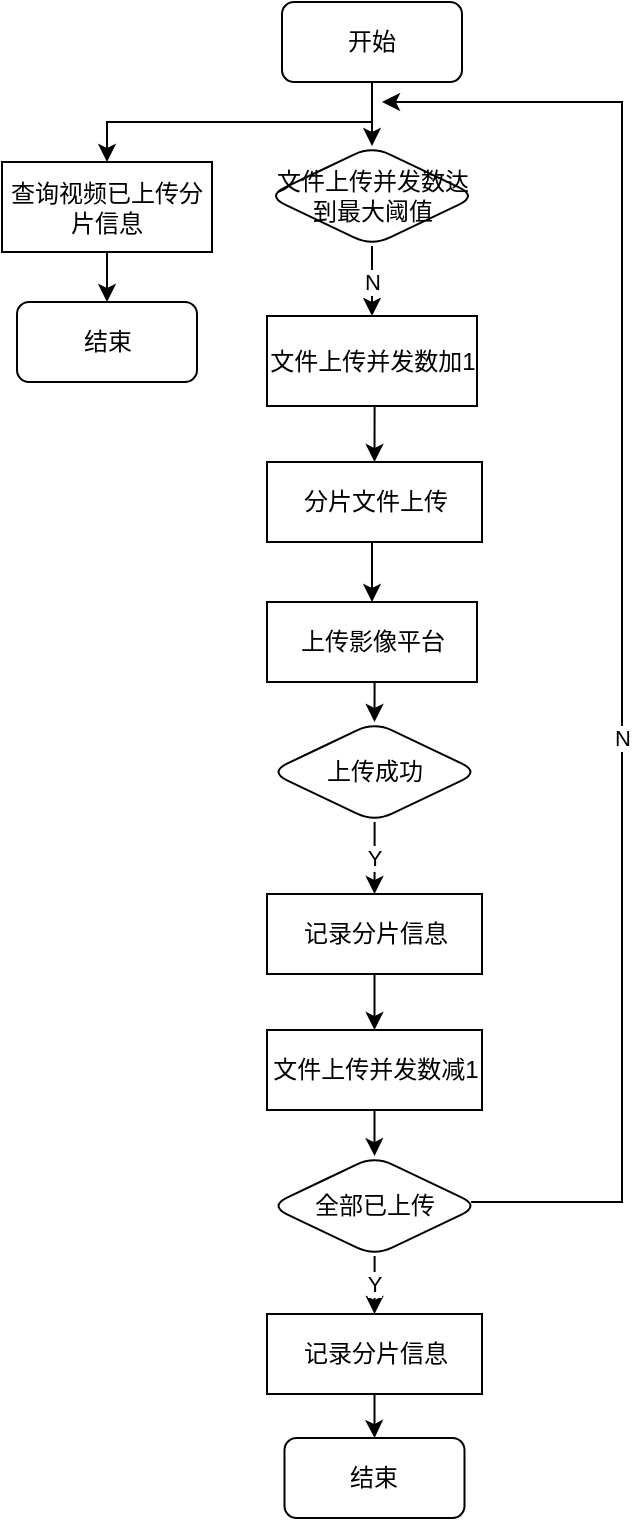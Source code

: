<mxfile version="20.0.1" type="github">
  <diagram id="VuLt2vJsOYCiin1lV97F" name="Page-1">
    <mxGraphModel dx="1038" dy="545" grid="0" gridSize="10" guides="1" tooltips="1" connect="1" arrows="1" fold="1" page="1" pageScale="1" pageWidth="827" pageHeight="1169" math="0" shadow="0">
      <root>
        <mxCell id="0" />
        <mxCell id="1" parent="0" />
        <mxCell id="1YPeotsfrwb8P1-ovOkX-18" value="" style="edgeStyle=orthogonalEdgeStyle;rounded=0;orthogonalLoop=1;jettySize=auto;html=1;" parent="1" source="1YPeotsfrwb8P1-ovOkX-6" target="1YPeotsfrwb8P1-ovOkX-17" edge="1">
          <mxGeometry relative="1" as="geometry" />
        </mxCell>
        <mxCell id="1YPeotsfrwb8P1-ovOkX-31" style="edgeStyle=orthogonalEdgeStyle;rounded=0;orthogonalLoop=1;jettySize=auto;html=1;exitX=0.5;exitY=1;exitDx=0;exitDy=0;" parent="1" source="1YPeotsfrwb8P1-ovOkX-6" target="1YPeotsfrwb8P1-ovOkX-13" edge="1">
          <mxGeometry relative="1" as="geometry" />
        </mxCell>
        <mxCell id="1YPeotsfrwb8P1-ovOkX-6" value="开始" style="rounded=1;whiteSpace=wrap;html=1;" parent="1" vertex="1">
          <mxGeometry x="360" y="86" width="90" height="40" as="geometry" />
        </mxCell>
        <mxCell id="1YPeotsfrwb8P1-ovOkX-20" style="edgeStyle=orthogonalEdgeStyle;rounded=0;orthogonalLoop=1;jettySize=auto;html=1;exitX=0.5;exitY=1;exitDx=0;exitDy=0;entryX=0.5;entryY=0;entryDx=0;entryDy=0;" parent="1" source="1YPeotsfrwb8P1-ovOkX-10" target="1YPeotsfrwb8P1-ovOkX-12" edge="1">
          <mxGeometry relative="1" as="geometry" />
        </mxCell>
        <mxCell id="1YPeotsfrwb8P1-ovOkX-10" value="文件上传并发数加1" style="rounded=0;whiteSpace=wrap;html=1;" parent="1" vertex="1">
          <mxGeometry x="352.5" y="243" width="105" height="45" as="geometry" />
        </mxCell>
        <mxCell id="1YPeotsfrwb8P1-ovOkX-25" style="edgeStyle=orthogonalEdgeStyle;rounded=0;orthogonalLoop=1;jettySize=auto;html=1;exitX=0.5;exitY=1;exitDx=0;exitDy=0;entryX=0.5;entryY=0;entryDx=0;entryDy=0;" parent="1" source="1YPeotsfrwb8P1-ovOkX-12" target="1YPeotsfrwb8P1-ovOkX-21" edge="1">
          <mxGeometry relative="1" as="geometry" />
        </mxCell>
        <mxCell id="1YPeotsfrwb8P1-ovOkX-12" value="分片文件上传" style="rounded=0;whiteSpace=wrap;html=1;" parent="1" vertex="1">
          <mxGeometry x="352.5" y="316" width="107.5" height="40" as="geometry" />
        </mxCell>
        <mxCell id="1YPeotsfrwb8P1-ovOkX-33" value="" style="edgeStyle=orthogonalEdgeStyle;rounded=0;orthogonalLoop=1;jettySize=auto;html=1;" parent="1" source="1YPeotsfrwb8P1-ovOkX-13" target="1YPeotsfrwb8P1-ovOkX-32" edge="1">
          <mxGeometry relative="1" as="geometry" />
        </mxCell>
        <mxCell id="1YPeotsfrwb8P1-ovOkX-13" value="查询视频已上传分片信息" style="rounded=0;whiteSpace=wrap;html=1;" parent="1" vertex="1">
          <mxGeometry x="220" y="166" width="105" height="45" as="geometry" />
        </mxCell>
        <mxCell id="1YPeotsfrwb8P1-ovOkX-19" value="N" style="edgeStyle=orthogonalEdgeStyle;rounded=0;orthogonalLoop=1;jettySize=auto;html=1;exitX=0.5;exitY=1;exitDx=0;exitDy=0;entryX=0.5;entryY=0;entryDx=0;entryDy=0;" parent="1" source="1YPeotsfrwb8P1-ovOkX-17" target="1YPeotsfrwb8P1-ovOkX-10" edge="1">
          <mxGeometry relative="1" as="geometry" />
        </mxCell>
        <mxCell id="1YPeotsfrwb8P1-ovOkX-17" value="文件上传并发数达到最大阈值" style="rhombus;whiteSpace=wrap;html=1;rounded=1;" parent="1" vertex="1">
          <mxGeometry x="352.5" y="158" width="105" height="50" as="geometry" />
        </mxCell>
        <mxCell id="1YPeotsfrwb8P1-ovOkX-26" style="edgeStyle=orthogonalEdgeStyle;rounded=0;orthogonalLoop=1;jettySize=auto;html=1;exitX=0.5;exitY=1;exitDx=0;exitDy=0;entryX=0.5;entryY=0;entryDx=0;entryDy=0;" parent="1" source="1YPeotsfrwb8P1-ovOkX-21" target="1YPeotsfrwb8P1-ovOkX-23" edge="1">
          <mxGeometry relative="1" as="geometry" />
        </mxCell>
        <mxCell id="1YPeotsfrwb8P1-ovOkX-21" value="上传影像平台" style="rounded=0;whiteSpace=wrap;html=1;" parent="1" vertex="1">
          <mxGeometry x="352.5" y="386" width="105" height="40" as="geometry" />
        </mxCell>
        <mxCell id="1YPeotsfrwb8P1-ovOkX-30" value="" style="edgeStyle=orthogonalEdgeStyle;rounded=0;orthogonalLoop=1;jettySize=auto;html=1;" parent="1" source="1YPeotsfrwb8P1-ovOkX-22" target="1YPeotsfrwb8P1-ovOkX-29" edge="1">
          <mxGeometry relative="1" as="geometry" />
        </mxCell>
        <mxCell id="1YPeotsfrwb8P1-ovOkX-22" value="记录分片信息" style="rounded=0;whiteSpace=wrap;html=1;" parent="1" vertex="1">
          <mxGeometry x="352.5" y="532" width="107.5" height="40" as="geometry" />
        </mxCell>
        <mxCell id="1YPeotsfrwb8P1-ovOkX-28" value="Y" style="edgeStyle=orthogonalEdgeStyle;rounded=0;orthogonalLoop=1;jettySize=auto;html=1;" parent="1" source="1YPeotsfrwb8P1-ovOkX-23" target="1YPeotsfrwb8P1-ovOkX-22" edge="1">
          <mxGeometry relative="1" as="geometry" />
        </mxCell>
        <mxCell id="1YPeotsfrwb8P1-ovOkX-23" value="上传成功" style="rhombus;whiteSpace=wrap;html=1;rounded=1;" parent="1" vertex="1">
          <mxGeometry x="353.75" y="446" width="105" height="50" as="geometry" />
        </mxCell>
        <mxCell id="1YPeotsfrwb8P1-ovOkX-35" value="" style="edgeStyle=orthogonalEdgeStyle;rounded=0;orthogonalLoop=1;jettySize=auto;html=1;" parent="1" source="1YPeotsfrwb8P1-ovOkX-29" target="1YPeotsfrwb8P1-ovOkX-34" edge="1">
          <mxGeometry relative="1" as="geometry" />
        </mxCell>
        <mxCell id="1YPeotsfrwb8P1-ovOkX-29" value="文件上传并发数减1" style="rounded=0;whiteSpace=wrap;html=1;" parent="1" vertex="1">
          <mxGeometry x="352.5" y="600" width="107.5" height="40" as="geometry" />
        </mxCell>
        <mxCell id="1YPeotsfrwb8P1-ovOkX-32" value="结束" style="rounded=1;whiteSpace=wrap;html=1;" parent="1" vertex="1">
          <mxGeometry x="227.5" y="236" width="90" height="40" as="geometry" />
        </mxCell>
        <mxCell id="1YPeotsfrwb8P1-ovOkX-37" value="Y" style="edgeStyle=orthogonalEdgeStyle;rounded=0;orthogonalLoop=1;jettySize=auto;html=1;" parent="1" source="1YPeotsfrwb8P1-ovOkX-34" target="1YPeotsfrwb8P1-ovOkX-36" edge="1">
          <mxGeometry relative="1" as="geometry" />
        </mxCell>
        <mxCell id="1YPeotsfrwb8P1-ovOkX-40" style="edgeStyle=orthogonalEdgeStyle;rounded=0;orthogonalLoop=1;jettySize=auto;html=1;" parent="1" source="1YPeotsfrwb8P1-ovOkX-34" edge="1">
          <mxGeometry relative="1" as="geometry">
            <mxPoint x="410" y="136" as="targetPoint" />
            <Array as="points">
              <mxPoint x="530" y="686" />
              <mxPoint x="530" y="136" />
            </Array>
          </mxGeometry>
        </mxCell>
        <mxCell id="1YPeotsfrwb8P1-ovOkX-41" value="N" style="edgeLabel;html=1;align=center;verticalAlign=middle;resizable=0;points=[];" parent="1YPeotsfrwb8P1-ovOkX-40" vertex="1" connectable="0">
          <mxGeometry x="-0.173" relative="1" as="geometry">
            <mxPoint as="offset" />
          </mxGeometry>
        </mxCell>
        <mxCell id="1YPeotsfrwb8P1-ovOkX-34" value="全部已上传" style="rhombus;whiteSpace=wrap;html=1;rounded=1;" parent="1" vertex="1">
          <mxGeometry x="353.75" y="663" width="105" height="50" as="geometry" />
        </mxCell>
        <mxCell id="1YPeotsfrwb8P1-ovOkX-39" value="" style="edgeStyle=orthogonalEdgeStyle;rounded=0;orthogonalLoop=1;jettySize=auto;html=1;" parent="1" source="1YPeotsfrwb8P1-ovOkX-36" target="1YPeotsfrwb8P1-ovOkX-38" edge="1">
          <mxGeometry relative="1" as="geometry" />
        </mxCell>
        <mxCell id="1YPeotsfrwb8P1-ovOkX-36" value="记录分片信息" style="rounded=0;whiteSpace=wrap;html=1;" parent="1" vertex="1">
          <mxGeometry x="352.5" y="742" width="107.5" height="40" as="geometry" />
        </mxCell>
        <mxCell id="1YPeotsfrwb8P1-ovOkX-38" value="结束" style="rounded=1;whiteSpace=wrap;html=1;" parent="1" vertex="1">
          <mxGeometry x="361.25" y="804" width="90" height="40" as="geometry" />
        </mxCell>
      </root>
    </mxGraphModel>
  </diagram>
</mxfile>
